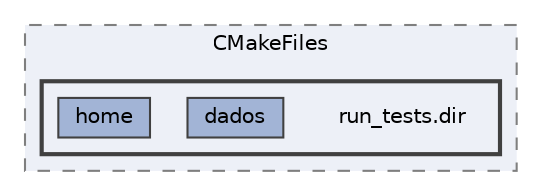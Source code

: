digraph "tests/build/CMakeFiles/run_tests.dir"
{
 // LATEX_PDF_SIZE
  bgcolor="transparent";
  edge [fontname=Helvetica,fontsize=10,labelfontname=Helvetica,labelfontsize=10];
  node [fontname=Helvetica,fontsize=10,shape=box,height=0.2,width=0.4];
  compound=true
  subgraph clusterdir_e0b3d250619b470115ab90e6deac5362 {
    graph [ bgcolor="#edf0f7", pencolor="grey50", label="CMakeFiles", fontname=Helvetica,fontsize=10 style="filled,dashed", URL="dir_e0b3d250619b470115ab90e6deac5362.html",tooltip=""]
  subgraph clusterdir_fc3871ceb116bf72c7fcea816b75d966 {
    graph [ bgcolor="#edf0f7", pencolor="grey25", label="", fontname=Helvetica,fontsize=10 style="filled,bold", URL="dir_fc3871ceb116bf72c7fcea816b75d966.html",tooltip=""]
    dir_fc3871ceb116bf72c7fcea816b75d966 [shape=plaintext, label="run_tests.dir"];
  dir_3fb0b90583eca803c64b002673ffaeda [label="dados", fillcolor="#a2b4d6", color="grey25", style="filled", URL="dir_3fb0b90583eca803c64b002673ffaeda.html",tooltip=""];
  dir_25f2517339e3fe79dd5be904dfb8932a [label="home", fillcolor="#a2b4d6", color="grey25", style="filled", URL="dir_25f2517339e3fe79dd5be904dfb8932a.html",tooltip=""];
  }
  }
}
